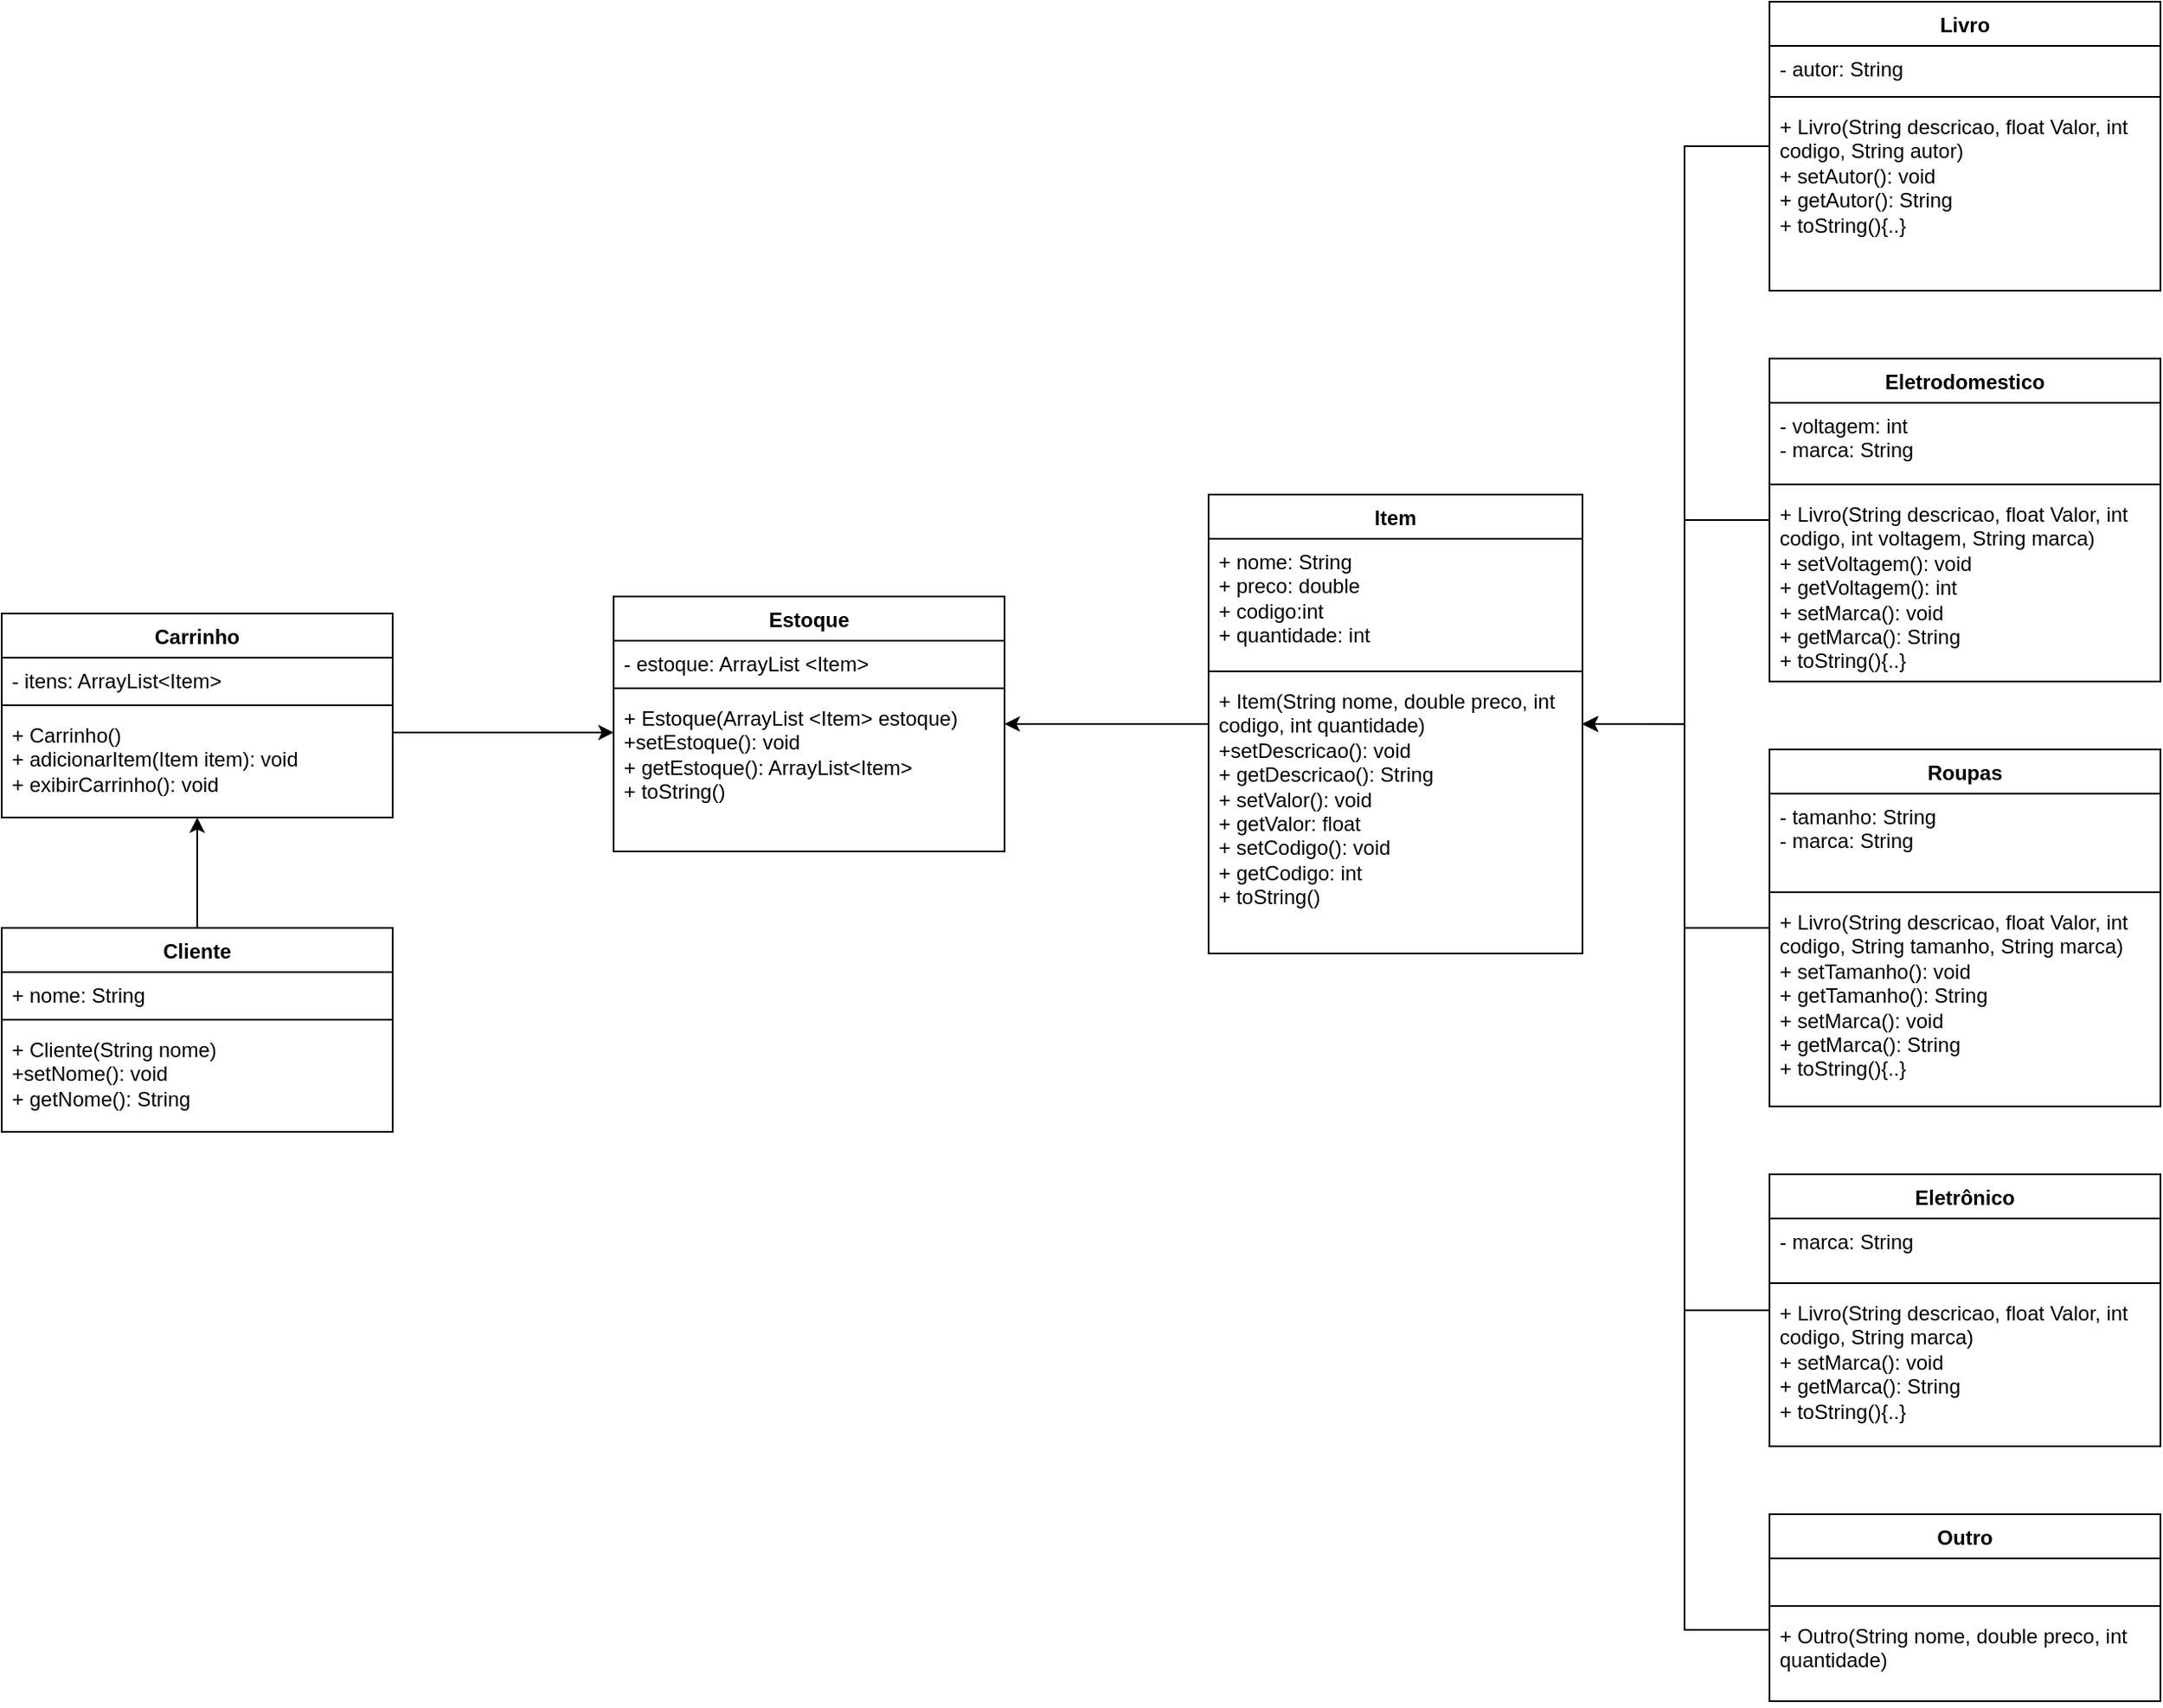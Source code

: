 <mxfile version="21.3.7" type="device">
  <diagram name="Página-1" id="ij_7CsFe-NvirslIhq4F">
    <mxGraphModel dx="1947" dy="427" grid="1" gridSize="10" guides="1" tooltips="1" connect="1" arrows="1" fold="1" page="1" pageScale="1" pageWidth="827" pageHeight="1169" math="0" shadow="0">
      <root>
        <mxCell id="0" />
        <mxCell id="1" parent="0" />
        <mxCell id="m3YTVxR1ayb_nRXrgsIL-10" style="edgeStyle=orthogonalEdgeStyle;rounded=0;orthogonalLoop=1;jettySize=auto;html=1;" parent="1" source="AnNTpFP7tSi3PjS1PI0E-1" target="AnNTpFP7tSi3PjS1PI0E-5" edge="1">
          <mxGeometry relative="1" as="geometry">
            <Array as="points">
              <mxPoint x="310" y="125" />
              <mxPoint x="310" y="465" />
            </Array>
          </mxGeometry>
        </mxCell>
        <mxCell id="AnNTpFP7tSi3PjS1PI0E-1" value="Livro" style="swimlane;fontStyle=1;align=center;verticalAlign=top;childLayout=stackLayout;horizontal=1;startSize=26;horizontalStack=0;resizeParent=1;resizeParentMax=0;resizeLast=0;collapsible=1;marginBottom=0;whiteSpace=wrap;html=1;" parent="1" vertex="1">
          <mxGeometry x="360" y="40" width="230" height="170" as="geometry" />
        </mxCell>
        <mxCell id="AnNTpFP7tSi3PjS1PI0E-2" value="- autor: String" style="text;strokeColor=none;fillColor=none;align=left;verticalAlign=top;spacingLeft=4;spacingRight=4;overflow=hidden;rotatable=0;points=[[0,0.5],[1,0.5]];portConstraint=eastwest;whiteSpace=wrap;html=1;" parent="AnNTpFP7tSi3PjS1PI0E-1" vertex="1">
          <mxGeometry y="26" width="230" height="26" as="geometry" />
        </mxCell>
        <mxCell id="AnNTpFP7tSi3PjS1PI0E-3" value="" style="line;strokeWidth=1;fillColor=none;align=left;verticalAlign=middle;spacingTop=-1;spacingLeft=3;spacingRight=3;rotatable=0;labelPosition=right;points=[];portConstraint=eastwest;strokeColor=inherit;" parent="AnNTpFP7tSi3PjS1PI0E-1" vertex="1">
          <mxGeometry y="52" width="230" height="8" as="geometry" />
        </mxCell>
        <mxCell id="AnNTpFP7tSi3PjS1PI0E-4" value="+ Livro(String descricao, float Valor, int codigo, String autor)&lt;br&gt;+ setAutor(): void&lt;br&gt;+ getAutor(): String&lt;br&gt;+ toString(){..}" style="text;strokeColor=none;fillColor=none;align=left;verticalAlign=top;spacingLeft=4;spacingRight=4;overflow=hidden;rotatable=0;points=[[0,0.5],[1,0.5]];portConstraint=eastwest;whiteSpace=wrap;html=1;" parent="AnNTpFP7tSi3PjS1PI0E-1" vertex="1">
          <mxGeometry y="60" width="230" height="110" as="geometry" />
        </mxCell>
        <mxCell id="m3YTVxR1ayb_nRXrgsIL-7" style="edgeStyle=orthogonalEdgeStyle;rounded=0;orthogonalLoop=1;jettySize=auto;html=1;" parent="1" source="AnNTpFP7tSi3PjS1PI0E-5" target="AnNTpFP7tSi3PjS1PI0E-33" edge="1">
          <mxGeometry relative="1" as="geometry" />
        </mxCell>
        <mxCell id="AnNTpFP7tSi3PjS1PI0E-5" value="Item" style="swimlane;fontStyle=1;align=center;verticalAlign=top;childLayout=stackLayout;horizontal=1;startSize=26;horizontalStack=0;resizeParent=1;resizeParentMax=0;resizeLast=0;collapsible=1;marginBottom=0;whiteSpace=wrap;html=1;" parent="1" vertex="1">
          <mxGeometry x="30" y="330" width="220" height="270" as="geometry" />
        </mxCell>
        <mxCell id="AnNTpFP7tSi3PjS1PI0E-6" value="+ nome: String&lt;br&gt;+ preco: double&lt;br&gt;+ codigo:int&lt;br&gt;+ quantidade: int" style="text;strokeColor=none;fillColor=none;align=left;verticalAlign=top;spacingLeft=4;spacingRight=4;overflow=hidden;rotatable=0;points=[[0,0.5],[1,0.5]];portConstraint=eastwest;whiteSpace=wrap;html=1;" parent="AnNTpFP7tSi3PjS1PI0E-5" vertex="1">
          <mxGeometry y="26" width="220" height="74" as="geometry" />
        </mxCell>
        <mxCell id="AnNTpFP7tSi3PjS1PI0E-7" value="" style="line;strokeWidth=1;fillColor=none;align=left;verticalAlign=middle;spacingTop=-1;spacingLeft=3;spacingRight=3;rotatable=0;labelPosition=right;points=[];portConstraint=eastwest;strokeColor=inherit;" parent="AnNTpFP7tSi3PjS1PI0E-5" vertex="1">
          <mxGeometry y="100" width="220" height="8" as="geometry" />
        </mxCell>
        <mxCell id="AnNTpFP7tSi3PjS1PI0E-8" value="+ Item(String nome, double preco, int codigo, int quantidade)&lt;br&gt;+setDescricao(): void&lt;br&gt;+ getDescricao(): String&lt;br&gt;+ setValor(): void&lt;br&gt;+ getValor: float&lt;br&gt;+ setCodigo(): void&lt;br&gt;+ getCodigo: int&lt;br&gt;+ toString()" style="text;strokeColor=none;fillColor=none;align=left;verticalAlign=top;spacingLeft=4;spacingRight=4;overflow=hidden;rotatable=0;points=[[0,0.5],[1,0.5]];portConstraint=eastwest;whiteSpace=wrap;html=1;" parent="AnNTpFP7tSi3PjS1PI0E-5" vertex="1">
          <mxGeometry y="108" width="220" height="162" as="geometry" />
        </mxCell>
        <mxCell id="m3YTVxR1ayb_nRXrgsIL-11" style="edgeStyle=orthogonalEdgeStyle;rounded=0;orthogonalLoop=1;jettySize=auto;html=1;" parent="1" source="AnNTpFP7tSi3PjS1PI0E-10" target="AnNTpFP7tSi3PjS1PI0E-5" edge="1">
          <mxGeometry relative="1" as="geometry">
            <Array as="points">
              <mxPoint x="310" y="345" />
              <mxPoint x="310" y="465" />
            </Array>
          </mxGeometry>
        </mxCell>
        <mxCell id="AnNTpFP7tSi3PjS1PI0E-10" value="Eletrodomestico" style="swimlane;fontStyle=1;align=center;verticalAlign=top;childLayout=stackLayout;horizontal=1;startSize=26;horizontalStack=0;resizeParent=1;resizeParentMax=0;resizeLast=0;collapsible=1;marginBottom=0;whiteSpace=wrap;html=1;" parent="1" vertex="1">
          <mxGeometry x="360" y="250" width="230" height="190" as="geometry" />
        </mxCell>
        <mxCell id="AnNTpFP7tSi3PjS1PI0E-11" value="- voltagem: int&lt;br&gt;- marca: String" style="text;strokeColor=none;fillColor=none;align=left;verticalAlign=top;spacingLeft=4;spacingRight=4;overflow=hidden;rotatable=0;points=[[0,0.5],[1,0.5]];portConstraint=eastwest;whiteSpace=wrap;html=1;" parent="AnNTpFP7tSi3PjS1PI0E-10" vertex="1">
          <mxGeometry y="26" width="230" height="44" as="geometry" />
        </mxCell>
        <mxCell id="AnNTpFP7tSi3PjS1PI0E-12" value="" style="line;strokeWidth=1;fillColor=none;align=left;verticalAlign=middle;spacingTop=-1;spacingLeft=3;spacingRight=3;rotatable=0;labelPosition=right;points=[];portConstraint=eastwest;strokeColor=inherit;" parent="AnNTpFP7tSi3PjS1PI0E-10" vertex="1">
          <mxGeometry y="70" width="230" height="8" as="geometry" />
        </mxCell>
        <mxCell id="AnNTpFP7tSi3PjS1PI0E-13" value="+ Livro(String descricao, float Valor, int codigo, int voltagem, String marca)&lt;br&gt;+ setVoltagem(): void&lt;br&gt;+ getVoltagem(): int&lt;br&gt;+ setMarca(): void&lt;br&gt;+ getMarca(): String&lt;br&gt;+ toString(){..}" style="text;strokeColor=none;fillColor=none;align=left;verticalAlign=top;spacingLeft=4;spacingRight=4;overflow=hidden;rotatable=0;points=[[0,0.5],[1,0.5]];portConstraint=eastwest;whiteSpace=wrap;html=1;" parent="AnNTpFP7tSi3PjS1PI0E-10" vertex="1">
          <mxGeometry y="78" width="230" height="112" as="geometry" />
        </mxCell>
        <mxCell id="m3YTVxR1ayb_nRXrgsIL-12" style="edgeStyle=orthogonalEdgeStyle;rounded=0;orthogonalLoop=1;jettySize=auto;html=1;" parent="1" source="AnNTpFP7tSi3PjS1PI0E-15" target="AnNTpFP7tSi3PjS1PI0E-5" edge="1">
          <mxGeometry relative="1" as="geometry">
            <Array as="points">
              <mxPoint x="310" y="585" />
              <mxPoint x="310" y="465" />
            </Array>
          </mxGeometry>
        </mxCell>
        <mxCell id="AnNTpFP7tSi3PjS1PI0E-15" value="Roupas" style="swimlane;fontStyle=1;align=center;verticalAlign=top;childLayout=stackLayout;horizontal=1;startSize=26;horizontalStack=0;resizeParent=1;resizeParentMax=0;resizeLast=0;collapsible=1;marginBottom=0;whiteSpace=wrap;html=1;" parent="1" vertex="1">
          <mxGeometry x="360" y="480" width="230" height="210" as="geometry" />
        </mxCell>
        <mxCell id="AnNTpFP7tSi3PjS1PI0E-16" value="- tamanho: String&lt;br&gt;- marca: String" style="text;strokeColor=none;fillColor=none;align=left;verticalAlign=top;spacingLeft=4;spacingRight=4;overflow=hidden;rotatable=0;points=[[0,0.5],[1,0.5]];portConstraint=eastwest;whiteSpace=wrap;html=1;" parent="AnNTpFP7tSi3PjS1PI0E-15" vertex="1">
          <mxGeometry y="26" width="230" height="54" as="geometry" />
        </mxCell>
        <mxCell id="AnNTpFP7tSi3PjS1PI0E-17" value="" style="line;strokeWidth=1;fillColor=none;align=left;verticalAlign=middle;spacingTop=-1;spacingLeft=3;spacingRight=3;rotatable=0;labelPosition=right;points=[];portConstraint=eastwest;strokeColor=inherit;" parent="AnNTpFP7tSi3PjS1PI0E-15" vertex="1">
          <mxGeometry y="80" width="230" height="8" as="geometry" />
        </mxCell>
        <mxCell id="AnNTpFP7tSi3PjS1PI0E-18" value="+ Livro(String descricao, float Valor, int codigo, String tamanho, String marca)&lt;br&gt;+ setTamanho(): void&lt;br&gt;+ getTamanho(): String&lt;br&gt;+ setMarca(): void&lt;br style=&quot;border-color: var(--border-color);&quot;&gt;+ getMarca(): String&lt;br&gt;+ toString(){..}" style="text;strokeColor=none;fillColor=none;align=left;verticalAlign=top;spacingLeft=4;spacingRight=4;overflow=hidden;rotatable=0;points=[[0,0.5],[1,0.5]];portConstraint=eastwest;whiteSpace=wrap;html=1;" parent="AnNTpFP7tSi3PjS1PI0E-15" vertex="1">
          <mxGeometry y="88" width="230" height="122" as="geometry" />
        </mxCell>
        <mxCell id="m3YTVxR1ayb_nRXrgsIL-13" style="edgeStyle=orthogonalEdgeStyle;rounded=0;orthogonalLoop=1;jettySize=auto;html=1;" parent="1" source="AnNTpFP7tSi3PjS1PI0E-20" target="AnNTpFP7tSi3PjS1PI0E-5" edge="1">
          <mxGeometry relative="1" as="geometry">
            <Array as="points">
              <mxPoint x="310" y="810" />
              <mxPoint x="310" y="810" />
              <mxPoint x="310" y="465" />
            </Array>
          </mxGeometry>
        </mxCell>
        <mxCell id="AnNTpFP7tSi3PjS1PI0E-20" value="Eletrônico" style="swimlane;fontStyle=1;align=center;verticalAlign=top;childLayout=stackLayout;horizontal=1;startSize=26;horizontalStack=0;resizeParent=1;resizeParentMax=0;resizeLast=0;collapsible=1;marginBottom=0;whiteSpace=wrap;html=1;" parent="1" vertex="1">
          <mxGeometry x="360" y="730" width="230" height="160" as="geometry" />
        </mxCell>
        <mxCell id="AnNTpFP7tSi3PjS1PI0E-21" value="- marca: String" style="text;strokeColor=none;fillColor=none;align=left;verticalAlign=top;spacingLeft=4;spacingRight=4;overflow=hidden;rotatable=0;points=[[0,0.5],[1,0.5]];portConstraint=eastwest;whiteSpace=wrap;html=1;" parent="AnNTpFP7tSi3PjS1PI0E-20" vertex="1">
          <mxGeometry y="26" width="230" height="34" as="geometry" />
        </mxCell>
        <mxCell id="AnNTpFP7tSi3PjS1PI0E-22" value="" style="line;strokeWidth=1;fillColor=none;align=left;verticalAlign=middle;spacingTop=-1;spacingLeft=3;spacingRight=3;rotatable=0;labelPosition=right;points=[];portConstraint=eastwest;strokeColor=inherit;" parent="AnNTpFP7tSi3PjS1PI0E-20" vertex="1">
          <mxGeometry y="60" width="230" height="8" as="geometry" />
        </mxCell>
        <mxCell id="AnNTpFP7tSi3PjS1PI0E-23" value="+ Livro(String descricao, float Valor, int codigo, String marca)&lt;br&gt;+ setMarca(): void&lt;br&gt;+ getMarca(): String&lt;br&gt;+ toString(){..}" style="text;strokeColor=none;fillColor=none;align=left;verticalAlign=top;spacingLeft=4;spacingRight=4;overflow=hidden;rotatable=0;points=[[0,0.5],[1,0.5]];portConstraint=eastwest;whiteSpace=wrap;html=1;" parent="AnNTpFP7tSi3PjS1PI0E-20" vertex="1">
          <mxGeometry y="68" width="230" height="92" as="geometry" />
        </mxCell>
        <mxCell id="m3YTVxR1ayb_nRXrgsIL-8" style="edgeStyle=orthogonalEdgeStyle;rounded=0;orthogonalLoop=1;jettySize=auto;html=1;" parent="1" target="AnNTpFP7tSi3PjS1PI0E-33" edge="1">
          <mxGeometry relative="1" as="geometry">
            <mxPoint x="-450" y="480" as="sourcePoint" />
            <Array as="points">
              <mxPoint x="-450" y="470" />
            </Array>
          </mxGeometry>
        </mxCell>
        <mxCell id="AnNTpFP7tSi3PjS1PI0E-33" value="Estoque" style="swimlane;fontStyle=1;align=center;verticalAlign=top;childLayout=stackLayout;horizontal=1;startSize=26;horizontalStack=0;resizeParent=1;resizeParentMax=0;resizeLast=0;collapsible=1;marginBottom=0;whiteSpace=wrap;html=1;" parent="1" vertex="1">
          <mxGeometry x="-320" y="390" width="230" height="150" as="geometry" />
        </mxCell>
        <mxCell id="m3YTVxR1ayb_nRXrgsIL-16" value="- estoque: ArrayList &amp;lt;Item&amp;gt;" style="text;strokeColor=none;fillColor=none;align=left;verticalAlign=top;spacingLeft=4;spacingRight=4;overflow=hidden;rotatable=0;points=[[0,0.5],[1,0.5]];portConstraint=eastwest;whiteSpace=wrap;html=1;" parent="AnNTpFP7tSi3PjS1PI0E-33" vertex="1">
          <mxGeometry y="26" width="230" height="24" as="geometry" />
        </mxCell>
        <mxCell id="m3YTVxR1ayb_nRXrgsIL-18" value="" style="line;strokeWidth=1;fillColor=none;align=left;verticalAlign=middle;spacingTop=-1;spacingLeft=3;spacingRight=3;rotatable=0;labelPosition=right;points=[];portConstraint=eastwest;strokeColor=inherit;" parent="AnNTpFP7tSi3PjS1PI0E-33" vertex="1">
          <mxGeometry y="50" width="230" height="8" as="geometry" />
        </mxCell>
        <mxCell id="m3YTVxR1ayb_nRXrgsIL-17" value="+ Estoque(ArrayList &amp;lt;Item&amp;gt; estoque)&lt;br&gt;+setEstoque(): void&lt;br&gt;+ getEstoque(): ArrayList&amp;lt;Item&amp;gt;&lt;br&gt;+ toString()" style="text;strokeColor=none;fillColor=none;align=left;verticalAlign=top;spacingLeft=4;spacingRight=4;overflow=hidden;rotatable=0;points=[[0,0.5],[1,0.5]];portConstraint=eastwest;whiteSpace=wrap;html=1;" parent="AnNTpFP7tSi3PjS1PI0E-33" vertex="1">
          <mxGeometry y="58" width="230" height="92" as="geometry" />
        </mxCell>
        <mxCell id="Mn8l-kuqVCEmZHAFIYGa-17" style="edgeStyle=orthogonalEdgeStyle;rounded=0;orthogonalLoop=1;jettySize=auto;html=1;entryX=0.5;entryY=1;entryDx=0;entryDy=0;entryPerimeter=0;" parent="1" source="Mn8l-kuqVCEmZHAFIYGa-7" target="Mn8l-kuqVCEmZHAFIYGa-22" edge="1">
          <mxGeometry relative="1" as="geometry">
            <mxPoint x="-565" y="555" as="targetPoint" />
          </mxGeometry>
        </mxCell>
        <mxCell id="Mn8l-kuqVCEmZHAFIYGa-7" value="Cliente" style="swimlane;fontStyle=1;align=center;verticalAlign=top;childLayout=stackLayout;horizontal=1;startSize=26;horizontalStack=0;resizeParent=1;resizeParentMax=0;resizeLast=0;collapsible=1;marginBottom=0;whiteSpace=wrap;html=1;" parent="1" vertex="1">
          <mxGeometry x="-680" y="585" width="230" height="120" as="geometry" />
        </mxCell>
        <mxCell id="Mn8l-kuqVCEmZHAFIYGa-8" value="+ nome: String" style="text;strokeColor=none;fillColor=none;align=left;verticalAlign=top;spacingLeft=4;spacingRight=4;overflow=hidden;rotatable=0;points=[[0,0.5],[1,0.5]];portConstraint=eastwest;whiteSpace=wrap;html=1;" parent="Mn8l-kuqVCEmZHAFIYGa-7" vertex="1">
          <mxGeometry y="26" width="230" height="24" as="geometry" />
        </mxCell>
        <mxCell id="Mn8l-kuqVCEmZHAFIYGa-9" value="" style="line;strokeWidth=1;fillColor=none;align=left;verticalAlign=middle;spacingTop=-1;spacingLeft=3;spacingRight=3;rotatable=0;labelPosition=right;points=[];portConstraint=eastwest;strokeColor=inherit;" parent="Mn8l-kuqVCEmZHAFIYGa-7" vertex="1">
          <mxGeometry y="50" width="230" height="8" as="geometry" />
        </mxCell>
        <mxCell id="Mn8l-kuqVCEmZHAFIYGa-10" value="+ Cliente(String nome)&lt;br&gt;+setNome(): void&lt;br&gt;+ getNome(): String" style="text;strokeColor=none;fillColor=none;align=left;verticalAlign=top;spacingLeft=4;spacingRight=4;overflow=hidden;rotatable=0;points=[[0,0.5],[1,0.5]];portConstraint=eastwest;whiteSpace=wrap;html=1;" parent="Mn8l-kuqVCEmZHAFIYGa-7" vertex="1">
          <mxGeometry y="58" width="230" height="62" as="geometry" />
        </mxCell>
        <mxCell id="Mn8l-kuqVCEmZHAFIYGa-19" value="Carrinho" style="swimlane;fontStyle=1;align=center;verticalAlign=top;childLayout=stackLayout;horizontal=1;startSize=26;horizontalStack=0;resizeParent=1;resizeParentMax=0;resizeLast=0;collapsible=1;marginBottom=0;whiteSpace=wrap;html=1;" parent="1" vertex="1">
          <mxGeometry x="-680" y="400" width="230" height="120" as="geometry" />
        </mxCell>
        <mxCell id="Mn8l-kuqVCEmZHAFIYGa-20" value="- itens: ArrayList&amp;lt;Item&amp;gt;" style="text;strokeColor=none;fillColor=none;align=left;verticalAlign=top;spacingLeft=4;spacingRight=4;overflow=hidden;rotatable=0;points=[[0,0.5],[1,0.5]];portConstraint=eastwest;whiteSpace=wrap;html=1;" parent="Mn8l-kuqVCEmZHAFIYGa-19" vertex="1">
          <mxGeometry y="26" width="230" height="24" as="geometry" />
        </mxCell>
        <mxCell id="Mn8l-kuqVCEmZHAFIYGa-21" value="" style="line;strokeWidth=1;fillColor=none;align=left;verticalAlign=middle;spacingTop=-1;spacingLeft=3;spacingRight=3;rotatable=0;labelPosition=right;points=[];portConstraint=eastwest;strokeColor=inherit;" parent="Mn8l-kuqVCEmZHAFIYGa-19" vertex="1">
          <mxGeometry y="50" width="230" height="8" as="geometry" />
        </mxCell>
        <mxCell id="Mn8l-kuqVCEmZHAFIYGa-22" value="+ Carrinho()&lt;br&gt;+ adicionarItem(Item item): void&lt;br&gt;+ exibirCarrinho&lt;span style=&quot;background-color: initial;&quot;&gt;(): void&lt;/span&gt;&lt;div style=&quot;background-color:#2f2f2f;padding:0px 0px 0px 2px;&quot;&gt;&lt;div style=&quot;color: rgb(170, 170, 170); font-family: Consolas; font-size: 12pt;&quot;&gt;&lt;p style=&quot;background-color:#373737;margin:0;&quot;&gt;&lt;span style=&quot;color:#d9e8f7;&quot;&gt;&lt;/span&gt;&lt;/p&gt;&lt;/div&gt;&lt;/div&gt;" style="text;strokeColor=none;fillColor=none;align=left;verticalAlign=top;spacingLeft=4;spacingRight=4;overflow=hidden;rotatable=0;points=[[0,0.5],[1,0.5]];portConstraint=eastwest;whiteSpace=wrap;html=1;" parent="Mn8l-kuqVCEmZHAFIYGa-19" vertex="1">
          <mxGeometry y="58" width="230" height="62" as="geometry" />
        </mxCell>
        <mxCell id="Mn8l-kuqVCEmZHAFIYGa-23" value="Outro" style="swimlane;fontStyle=1;align=center;verticalAlign=top;childLayout=stackLayout;horizontal=1;startSize=26;horizontalStack=0;resizeParent=1;resizeParentMax=0;resizeLast=0;collapsible=1;marginBottom=0;whiteSpace=wrap;html=1;" parent="1" vertex="1">
          <mxGeometry x="360" y="930" width="230" height="110" as="geometry" />
        </mxCell>
        <mxCell id="Mn8l-kuqVCEmZHAFIYGa-24" value="&amp;nbsp;" style="text;strokeColor=none;fillColor=none;align=left;verticalAlign=top;spacingLeft=4;spacingRight=4;overflow=hidden;rotatable=0;points=[[0,0.5],[1,0.5]];portConstraint=eastwest;whiteSpace=wrap;html=1;" parent="Mn8l-kuqVCEmZHAFIYGa-23" vertex="1">
          <mxGeometry y="26" width="230" height="24" as="geometry" />
        </mxCell>
        <mxCell id="Mn8l-kuqVCEmZHAFIYGa-25" value="" style="line;strokeWidth=1;fillColor=none;align=left;verticalAlign=middle;spacingTop=-1;spacingLeft=3;spacingRight=3;rotatable=0;labelPosition=right;points=[];portConstraint=eastwest;strokeColor=inherit;" parent="Mn8l-kuqVCEmZHAFIYGa-23" vertex="1">
          <mxGeometry y="50" width="230" height="8" as="geometry" />
        </mxCell>
        <mxCell id="Mn8l-kuqVCEmZHAFIYGa-26" value="+ Outro(String nome, double preco, int quantidade)" style="text;strokeColor=none;fillColor=none;align=left;verticalAlign=top;spacingLeft=4;spacingRight=4;overflow=hidden;rotatable=0;points=[[0,0.5],[1,0.5]];portConstraint=eastwest;whiteSpace=wrap;html=1;" parent="Mn8l-kuqVCEmZHAFIYGa-23" vertex="1">
          <mxGeometry y="58" width="230" height="52" as="geometry" />
        </mxCell>
        <mxCell id="Mn8l-kuqVCEmZHAFIYGa-36" style="edgeStyle=orthogonalEdgeStyle;rounded=0;orthogonalLoop=1;jettySize=auto;html=1;exitX=0;exitY=0.161;exitDx=0;exitDy=0;exitPerimeter=0;entryX=1;entryY=0.167;entryDx=0;entryDy=0;entryPerimeter=0;" parent="1" source="Mn8l-kuqVCEmZHAFIYGa-26" target="AnNTpFP7tSi3PjS1PI0E-8" edge="1">
          <mxGeometry relative="1" as="geometry">
            <Array as="points">
              <mxPoint x="310" y="998" />
              <mxPoint x="310" y="465" />
            </Array>
            <mxPoint x="340" y="965" as="sourcePoint" />
            <mxPoint x="310" y="460" as="targetPoint" />
          </mxGeometry>
        </mxCell>
      </root>
    </mxGraphModel>
  </diagram>
</mxfile>
